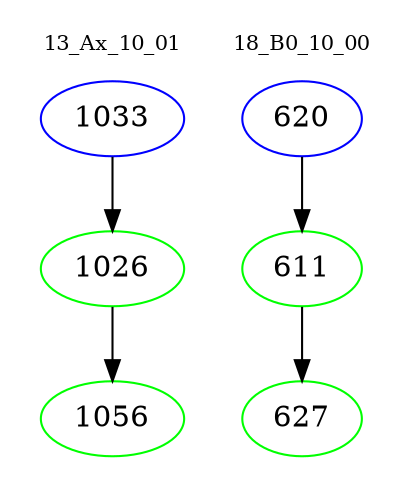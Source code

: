 digraph{
subgraph cluster_0 {
color = white
label = "13_Ax_10_01";
fontsize=10;
T0_1033 [label="1033", color="blue"]
T0_1033 -> T0_1026 [color="black"]
T0_1026 [label="1026", color="green"]
T0_1026 -> T0_1056 [color="black"]
T0_1056 [label="1056", color="green"]
}
subgraph cluster_1 {
color = white
label = "18_B0_10_00";
fontsize=10;
T1_620 [label="620", color="blue"]
T1_620 -> T1_611 [color="black"]
T1_611 [label="611", color="green"]
T1_611 -> T1_627 [color="black"]
T1_627 [label="627", color="green"]
}
}
